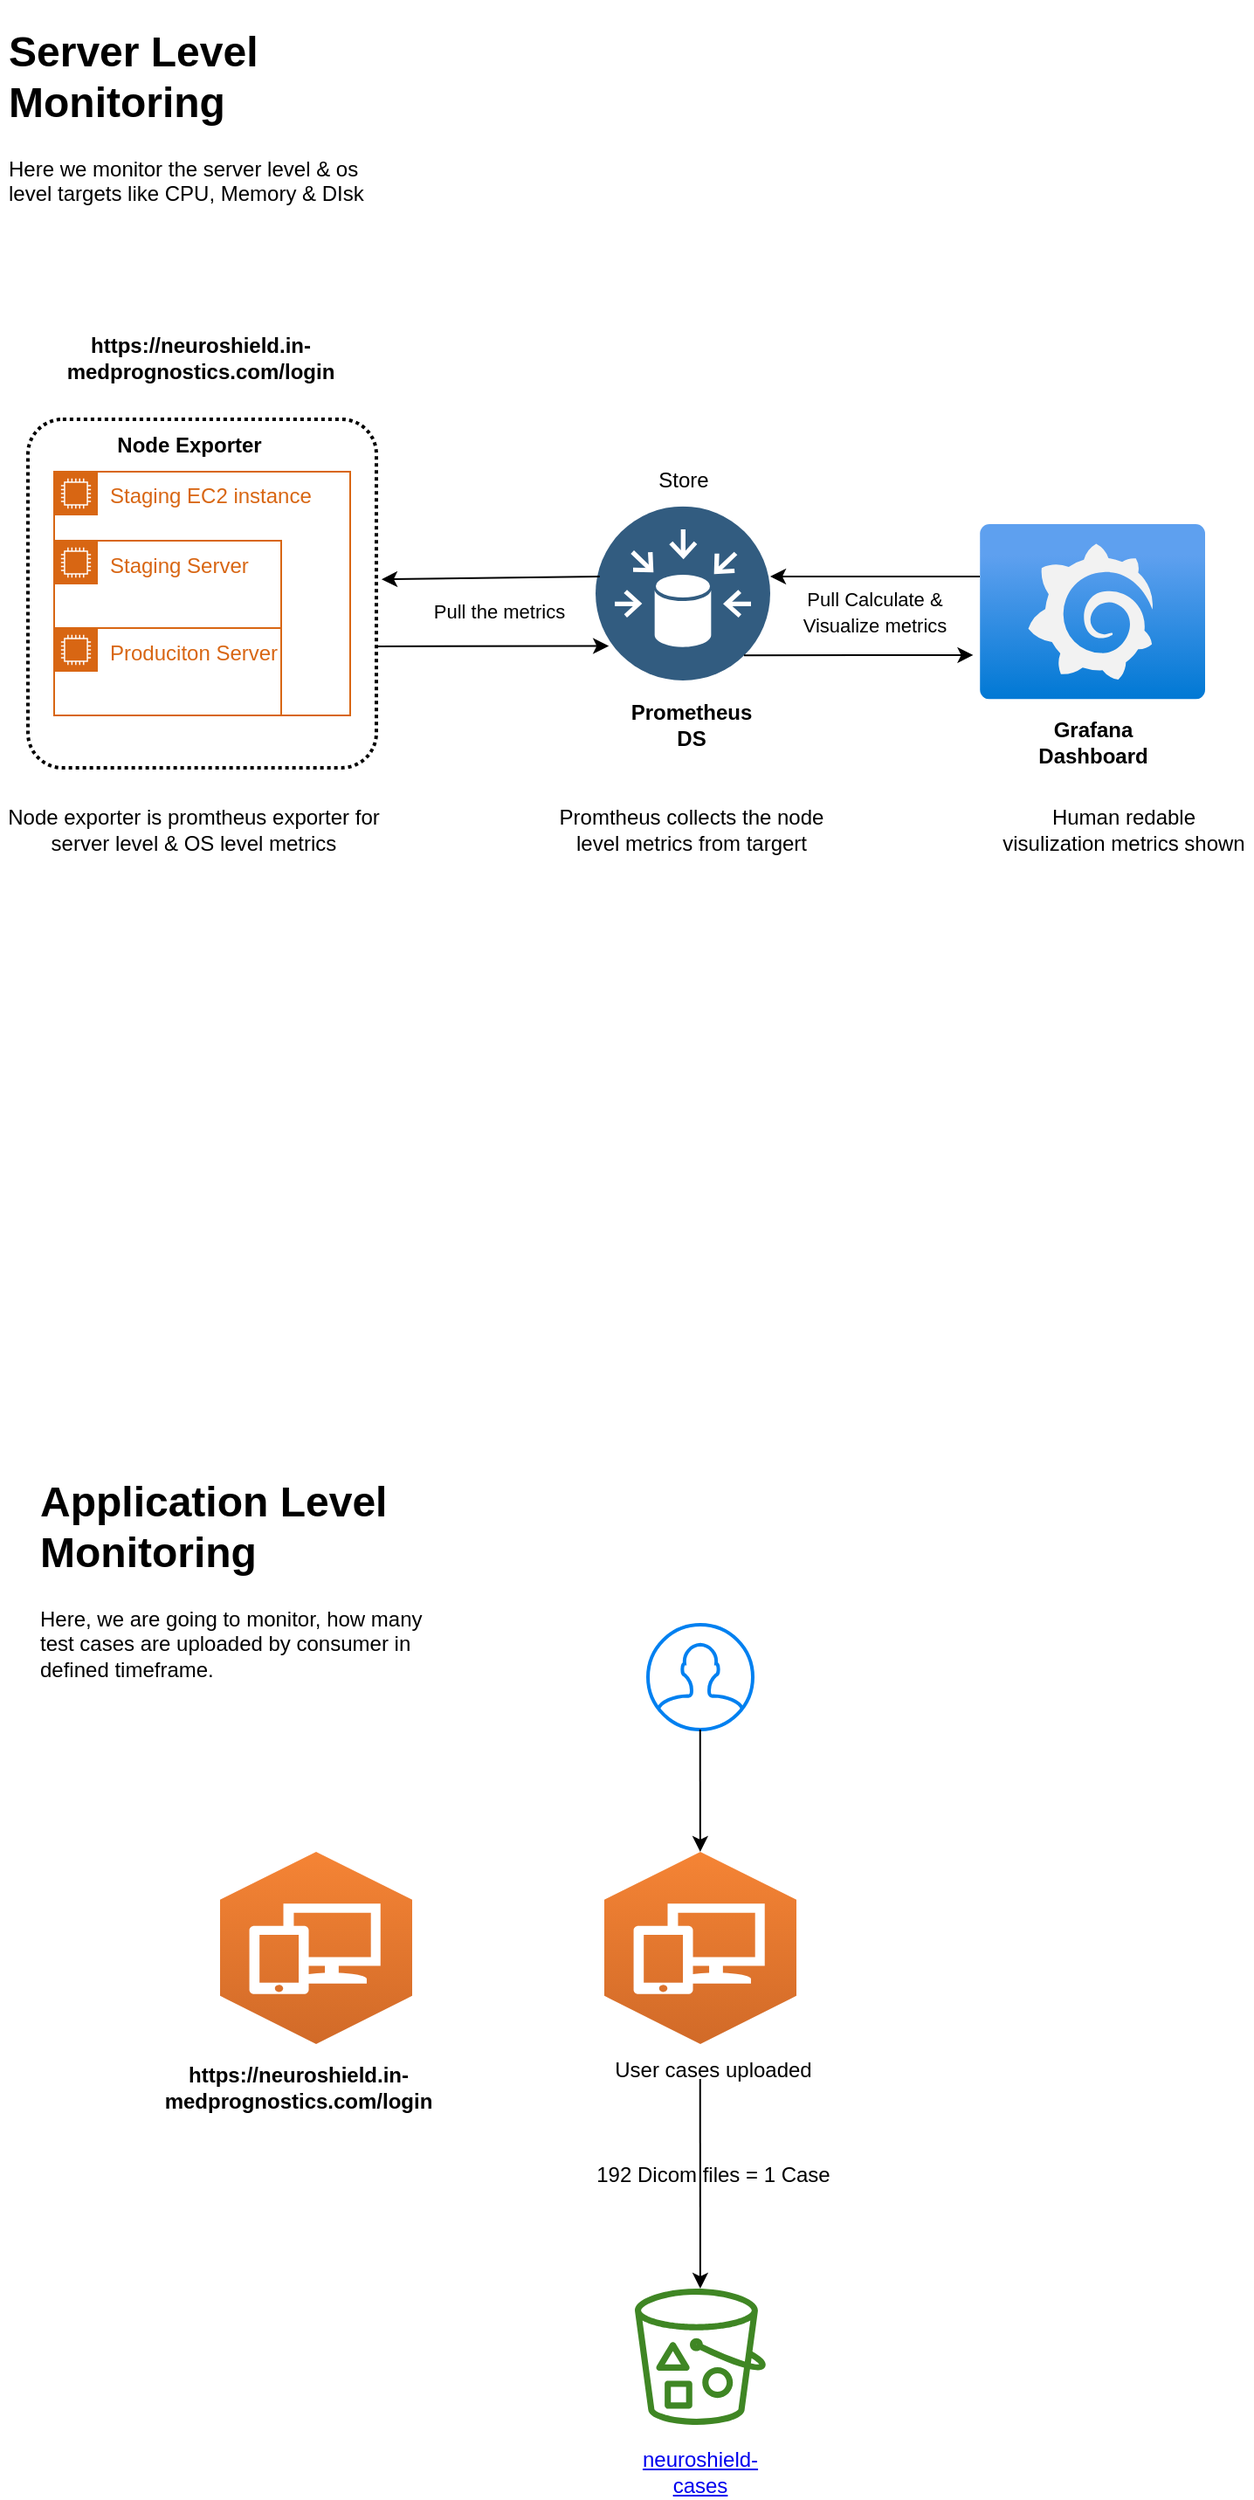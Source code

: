 <mxfile version="21.3.8" type="github">
  <diagram name="Page-1" id="tH6A9zRQEQZF8u2iKxFu">
    <mxGraphModel dx="1789" dy="534" grid="1" gridSize="10" guides="1" tooltips="1" connect="1" arrows="1" fold="1" page="1" pageScale="1" pageWidth="850" pageHeight="1100" math="0" shadow="0">
      <root>
        <mxCell id="0" />
        <mxCell id="1" parent="0" />
        <mxCell id="IYZiqdjHJJGi1RUnnPEa-6" value="Staging EC2 instance&amp;nbsp;" style="points=[[0,0],[0.25,0],[0.5,0],[0.75,0],[1,0],[1,0.25],[1,0.5],[1,0.75],[1,1],[0.75,1],[0.5,1],[0.25,1],[0,1],[0,0.75],[0,0.5],[0,0.25]];outlineConnect=0;gradientColor=none;html=1;whiteSpace=wrap;fontSize=12;fontStyle=0;container=1;pointerEvents=0;collapsible=0;recursiveResize=0;shape=mxgraph.aws4.group;grIcon=mxgraph.aws4.group_ec2_instance_contents;strokeColor=#D86613;fillColor=none;verticalAlign=top;align=left;spacingLeft=30;fontColor=#D86613;dashed=0;" vertex="1" parent="1">
          <mxGeometry x="30" y="300" width="169.5" height="139.5" as="geometry" />
        </mxCell>
        <mxCell id="IYZiqdjHJJGi1RUnnPEa-8" value="" style="rounded=1;arcSize=10;dashed=1;fillColor=none;gradientColor=none;dashPattern=1 1;strokeWidth=2;" vertex="1" parent="IYZiqdjHJJGi1RUnnPEa-6">
          <mxGeometry x="-15" y="-30" width="199.5" height="199.5" as="geometry" />
        </mxCell>
        <mxCell id="IYZiqdjHJJGi1RUnnPEa-7" value="Produciton Server" style="points=[[0,0],[0.25,0],[0.5,0],[0.75,0],[1,0],[1,0.25],[1,0.5],[1,0.75],[1,1],[0.75,1],[0.5,1],[0.25,1],[0,1],[0,0.75],[0,0.5],[0,0.25]];outlineConnect=0;gradientColor=none;html=1;whiteSpace=wrap;fontSize=12;fontStyle=0;container=1;pointerEvents=0;collapsible=0;recursiveResize=0;shape=mxgraph.aws4.group;grIcon=mxgraph.aws4.group_ec2_instance_contents;strokeColor=#D86613;fillColor=none;verticalAlign=top;align=left;spacingLeft=30;fontColor=#D86613;dashed=0;" vertex="1" parent="IYZiqdjHJJGi1RUnnPEa-6">
          <mxGeometry y="89.5" width="130" height="50" as="geometry" />
        </mxCell>
        <mxCell id="IYZiqdjHJJGi1RUnnPEa-9" value="Staging Server" style="points=[[0,0],[0.25,0],[0.5,0],[0.75,0],[1,0],[1,0.25],[1,0.5],[1,0.75],[1,1],[0.75,1],[0.5,1],[0.25,1],[0,1],[0,0.75],[0,0.5],[0,0.25]];outlineConnect=0;gradientColor=none;html=1;whiteSpace=wrap;fontSize=12;fontStyle=0;container=1;pointerEvents=0;collapsible=0;recursiveResize=0;shape=mxgraph.aws4.group;grIcon=mxgraph.aws4.group_ec2_instance_contents;strokeColor=#D86613;fillColor=none;verticalAlign=top;align=left;spacingLeft=30;fontColor=#D86613;dashed=0;" vertex="1" parent="IYZiqdjHJJGi1RUnnPEa-6">
          <mxGeometry y="39.5" width="130" height="50" as="geometry" />
        </mxCell>
        <mxCell id="IYZiqdjHJJGi1RUnnPEa-12" value="&lt;b&gt;Node Exporter&lt;/b&gt;" style="text;html=1;strokeColor=none;fillColor=none;align=center;verticalAlign=middle;whiteSpace=wrap;rounded=0;" vertex="1" parent="IYZiqdjHJJGi1RUnnPEa-6">
          <mxGeometry x="30" y="-30" width="95" height="30" as="geometry" />
        </mxCell>
        <mxCell id="IYZiqdjHJJGi1RUnnPEa-13" value="&lt;b&gt;https://neuroshield.in-medprognostics.com/login&lt;/b&gt;" style="text;html=1;strokeColor=none;fillColor=none;align=center;verticalAlign=middle;whiteSpace=wrap;rounded=0;" vertex="1" parent="1">
          <mxGeometry x="29.25" y="220" width="170.25" height="30" as="geometry" />
        </mxCell>
        <mxCell id="IYZiqdjHJJGi1RUnnPEa-21" value="" style="image;aspect=fixed;perimeter=ellipsePerimeter;html=1;align=center;shadow=0;dashed=0;fontColor=#4277BB;labelBackgroundColor=default;fontSize=12;spacingTop=3;image=img/lib/ibm/data/data_sources.svg;" vertex="1" parent="1">
          <mxGeometry x="340" y="319.75" width="100" height="100" as="geometry" />
        </mxCell>
        <mxCell id="IYZiqdjHJJGi1RUnnPEa-23" value="&lt;font style=&quot;font-size: 12px;&quot;&gt;&lt;b style=&quot;&quot;&gt;Prometheus DS&lt;/b&gt;&lt;/font&gt;" style="text;html=1;strokeColor=none;fillColor=none;align=center;verticalAlign=middle;whiteSpace=wrap;rounded=0;" vertex="1" parent="1">
          <mxGeometry x="365" y="430" width="60" height="30" as="geometry" />
        </mxCell>
        <mxCell id="IYZiqdjHJJGi1RUnnPEa-30" value="&lt;font style=&quot;font-size: 11px;&quot;&gt;Pull the metrics&lt;/font&gt;" style="text;html=1;strokeColor=none;fillColor=none;align=center;verticalAlign=middle;whiteSpace=wrap;rounded=0;" vertex="1" parent="1">
          <mxGeometry x="240" y="370.13" width="90" height="20" as="geometry" />
        </mxCell>
        <mxCell id="IYZiqdjHJJGi1RUnnPEa-33" value="" style="endArrow=classic;html=1;rounded=0;entryX=1.015;entryY=0.459;entryDx=0;entryDy=0;entryPerimeter=0;" edge="1" parent="1" target="IYZiqdjHJJGi1RUnnPEa-8">
          <mxGeometry width="50" height="50" relative="1" as="geometry">
            <mxPoint x="342.38" y="360" as="sourcePoint" />
            <mxPoint x="312.38" y="360" as="targetPoint" />
          </mxGeometry>
        </mxCell>
        <mxCell id="IYZiqdjHJJGi1RUnnPEa-34" value="" style="endArrow=classic;html=1;rounded=0;entryX=0.076;entryY=0.8;entryDx=0;entryDy=0;entryPerimeter=0;" edge="1" parent="1" target="IYZiqdjHJJGi1RUnnPEa-21">
          <mxGeometry width="50" height="50" relative="1" as="geometry">
            <mxPoint x="215" y="400" as="sourcePoint" />
            <mxPoint x="340" y="400" as="targetPoint" />
          </mxGeometry>
        </mxCell>
        <mxCell id="IYZiqdjHJJGi1RUnnPEa-36" value="" style="image;aspect=fixed;html=1;points=[];align=center;fontSize=12;image=img/lib/azure2/other/Grafana.svg;" vertex="1" parent="1">
          <mxGeometry x="560" y="330" width="129.11" height="100.25" as="geometry" />
        </mxCell>
        <mxCell id="IYZiqdjHJJGi1RUnnPEa-37" value="" style="endArrow=classic;html=1;rounded=0;entryX=-0.029;entryY=0.748;entryDx=0;entryDy=0;entryPerimeter=0;" edge="1" parent="1" target="IYZiqdjHJJGi1RUnnPEa-36">
          <mxGeometry width="50" height="50" relative="1" as="geometry">
            <mxPoint x="425" y="405.13" as="sourcePoint" />
            <mxPoint x="475" y="355.13" as="targetPoint" />
            <Array as="points">
              <mxPoint x="490" y="405" />
            </Array>
          </mxGeometry>
        </mxCell>
        <mxCell id="IYZiqdjHJJGi1RUnnPEa-38" value="" style="endArrow=classic;html=1;rounded=0;" edge="1" parent="1">
          <mxGeometry width="50" height="50" relative="1" as="geometry">
            <mxPoint x="560" y="360" as="sourcePoint" />
            <mxPoint x="440" y="360" as="targetPoint" />
          </mxGeometry>
        </mxCell>
        <mxCell id="IYZiqdjHJJGi1RUnnPEa-39" value="Store" style="text;html=1;align=center;verticalAlign=middle;resizable=0;points=[];autosize=1;strokeColor=none;fillColor=none;" vertex="1" parent="1">
          <mxGeometry x="365" y="289.75" width="50" height="30" as="geometry" />
        </mxCell>
        <mxCell id="IYZiqdjHJJGi1RUnnPEa-40" value="&lt;font style=&quot;font-size: 11px;&quot;&gt;Pull Calculate &amp;amp; Visualize metrics&lt;/font&gt;" style="text;html=1;strokeColor=none;fillColor=none;align=center;verticalAlign=middle;whiteSpace=wrap;rounded=0;" vertex="1" parent="1">
          <mxGeometry x="450" y="365.13" width="100" height="30" as="geometry" />
        </mxCell>
        <mxCell id="IYZiqdjHJJGi1RUnnPEa-41" value="&lt;b&gt;Grafana Dashboard&lt;/b&gt;" style="text;html=1;strokeColor=none;fillColor=none;align=center;verticalAlign=middle;whiteSpace=wrap;rounded=0;" vertex="1" parent="1">
          <mxGeometry x="594.56" y="439.5" width="60" height="30" as="geometry" />
        </mxCell>
        <mxCell id="IYZiqdjHJJGi1RUnnPEa-42" value="Promtheus collects the node level metrics from targert" style="text;html=1;strokeColor=none;fillColor=none;align=center;verticalAlign=middle;whiteSpace=wrap;rounded=0;" vertex="1" parent="1">
          <mxGeometry x="310" y="490" width="170" height="30" as="geometry" />
        </mxCell>
        <mxCell id="IYZiqdjHJJGi1RUnnPEa-44" value="Node exporter is promtheus exporter for server level &amp;amp; OS level metrics" style="text;html=1;strokeColor=none;fillColor=none;align=center;verticalAlign=middle;whiteSpace=wrap;rounded=0;" vertex="1" parent="1">
          <mxGeometry y="490" width="220" height="30" as="geometry" />
        </mxCell>
        <mxCell id="IYZiqdjHJJGi1RUnnPEa-45" value="Human redable visulization metrics shown" style="text;html=1;strokeColor=none;fillColor=none;align=center;verticalAlign=middle;whiteSpace=wrap;rounded=0;" vertex="1" parent="1">
          <mxGeometry x="570" y="490" width="145.44" height="30" as="geometry" />
        </mxCell>
        <mxCell id="IYZiqdjHJJGi1RUnnPEa-46" value="" style="outlineConnect=0;dashed=0;verticalLabelPosition=bottom;verticalAlign=top;align=center;html=1;shape=mxgraph.aws3.workspaces;fillColor=#D16A28;gradientColor=#F58435;gradientDirection=north;" vertex="1" parent="1">
          <mxGeometry x="125" y="1090" width="110" height="110" as="geometry" />
        </mxCell>
        <mxCell id="IYZiqdjHJJGi1RUnnPEa-47" value="&lt;b style=&quot;border-color: var(--border-color);&quot;&gt;https://neuroshield.in-medprognostics.com/login&lt;/b&gt;" style="text;html=1;strokeColor=none;fillColor=none;align=center;verticalAlign=middle;whiteSpace=wrap;rounded=0;" vertex="1" parent="1">
          <mxGeometry x="139.5" y="1210" width="60" height="30" as="geometry" />
        </mxCell>
        <mxCell id="IYZiqdjHJJGi1RUnnPEa-49" value="" style="outlineConnect=0;dashed=0;verticalLabelPosition=bottom;verticalAlign=top;align=center;html=1;shape=mxgraph.aws3.workspaces;fillColor=#D16A28;gradientColor=#F58435;gradientDirection=north;" vertex="1" parent="1">
          <mxGeometry x="345" y="1090" width="110" height="110" as="geometry" />
        </mxCell>
        <mxCell id="IYZiqdjHJJGi1RUnnPEa-50" value="&lt;span style=&quot;border-color: var(--border-color);&quot;&gt;User cases uploaded&lt;/span&gt;" style="text;html=1;strokeColor=none;fillColor=none;align=center;verticalAlign=middle;whiteSpace=wrap;rounded=0;" vertex="1" parent="1">
          <mxGeometry x="350" y="1200" width="115" height="30" as="geometry" />
        </mxCell>
        <mxCell id="IYZiqdjHJJGi1RUnnPEa-51" value="" style="html=1;verticalLabelPosition=bottom;align=center;labelBackgroundColor=#ffffff;verticalAlign=top;strokeWidth=2;strokeColor=#0080F0;shadow=0;dashed=0;shape=mxgraph.ios7.icons.user;" vertex="1" parent="1">
          <mxGeometry x="370" y="960" width="60" height="60" as="geometry" />
        </mxCell>
        <mxCell id="IYZiqdjHJJGi1RUnnPEa-53" value="" style="sketch=0;outlineConnect=0;fontColor=#232F3E;gradientColor=none;fillColor=#3F8624;strokeColor=none;dashed=0;verticalLabelPosition=bottom;verticalAlign=top;align=center;html=1;fontSize=12;fontStyle=0;aspect=fixed;pointerEvents=1;shape=mxgraph.aws4.bucket_with_objects;" vertex="1" parent="1">
          <mxGeometry x="362.5" y="1340" width="75" height="78" as="geometry" />
        </mxCell>
        <mxCell id="IYZiqdjHJJGi1RUnnPEa-54" value="&lt;a href=&quot;https://s3.console.aws.amazon.com/s3/buckets/neuroshield-cases?region=ap-south-1&quot; class=&quot;bucket-name&quot;&gt;neuroshield-cases&lt;/a&gt;" style="text;html=1;strokeColor=none;fillColor=none;align=center;verticalAlign=middle;whiteSpace=wrap;rounded=0;" vertex="1" parent="1">
          <mxGeometry x="370" y="1430" width="60" height="30" as="geometry" />
        </mxCell>
        <mxCell id="IYZiqdjHJJGi1RUnnPEa-58" value="" style="endArrow=classic;html=1;rounded=0;" edge="1" parent="1" target="IYZiqdjHJJGi1RUnnPEa-49">
          <mxGeometry width="50" height="50" relative="1" as="geometry">
            <mxPoint x="399.86" y="1020" as="sourcePoint" />
            <mxPoint x="399.86" y="1070" as="targetPoint" />
          </mxGeometry>
        </mxCell>
        <mxCell id="IYZiqdjHJJGi1RUnnPEa-59" value="" style="endArrow=classic;html=1;rounded=0;" edge="1" parent="1" target="IYZiqdjHJJGi1RUnnPEa-53">
          <mxGeometry width="50" height="50" relative="1" as="geometry">
            <mxPoint x="399.86" y="1220" as="sourcePoint" />
            <mxPoint x="400" y="1290" as="targetPoint" />
          </mxGeometry>
        </mxCell>
        <mxCell id="IYZiqdjHJJGi1RUnnPEa-60" value="&lt;font style=&quot;font-size: 12px;&quot;&gt;192 Dicom files = 1 Case&lt;/font&gt;" style="text;html=1;strokeColor=none;fillColor=none;align=center;verticalAlign=middle;whiteSpace=wrap;rounded=0;" vertex="1" parent="1">
          <mxGeometry x="335" y="1260" width="145" height="30" as="geometry" />
        </mxCell>
        <mxCell id="IYZiqdjHJJGi1RUnnPEa-70" value="&lt;h1&gt;Server Level Monitoring&lt;/h1&gt;&lt;p&gt;Here we monitor the server level &amp;amp; os level targets like CPU, Memory &amp;amp; DIsk&lt;/p&gt;" style="text;html=1;strokeColor=none;fillColor=none;spacing=5;spacingTop=-20;whiteSpace=wrap;overflow=hidden;rounded=0;" vertex="1" parent="1">
          <mxGeometry x="-0.62" y="40" width="230" height="120" as="geometry" />
        </mxCell>
        <mxCell id="IYZiqdjHJJGi1RUnnPEa-71" value="&lt;h1&gt;Application Level Monitoring&lt;/h1&gt;&lt;p&gt;Here, we are going to monitor, how many test cases are uploaded by consumer in defined timeframe.&lt;span style=&quot;background-color: initial;&quot;&gt;&amp;nbsp;&lt;/span&gt;&lt;/p&gt;" style="text;html=1;strokeColor=none;fillColor=none;spacing=5;spacingTop=-20;whiteSpace=wrap;overflow=hidden;rounded=0;" vertex="1" parent="1">
          <mxGeometry x="16.88" y="870" width="230" height="120" as="geometry" />
        </mxCell>
      </root>
    </mxGraphModel>
  </diagram>
</mxfile>
